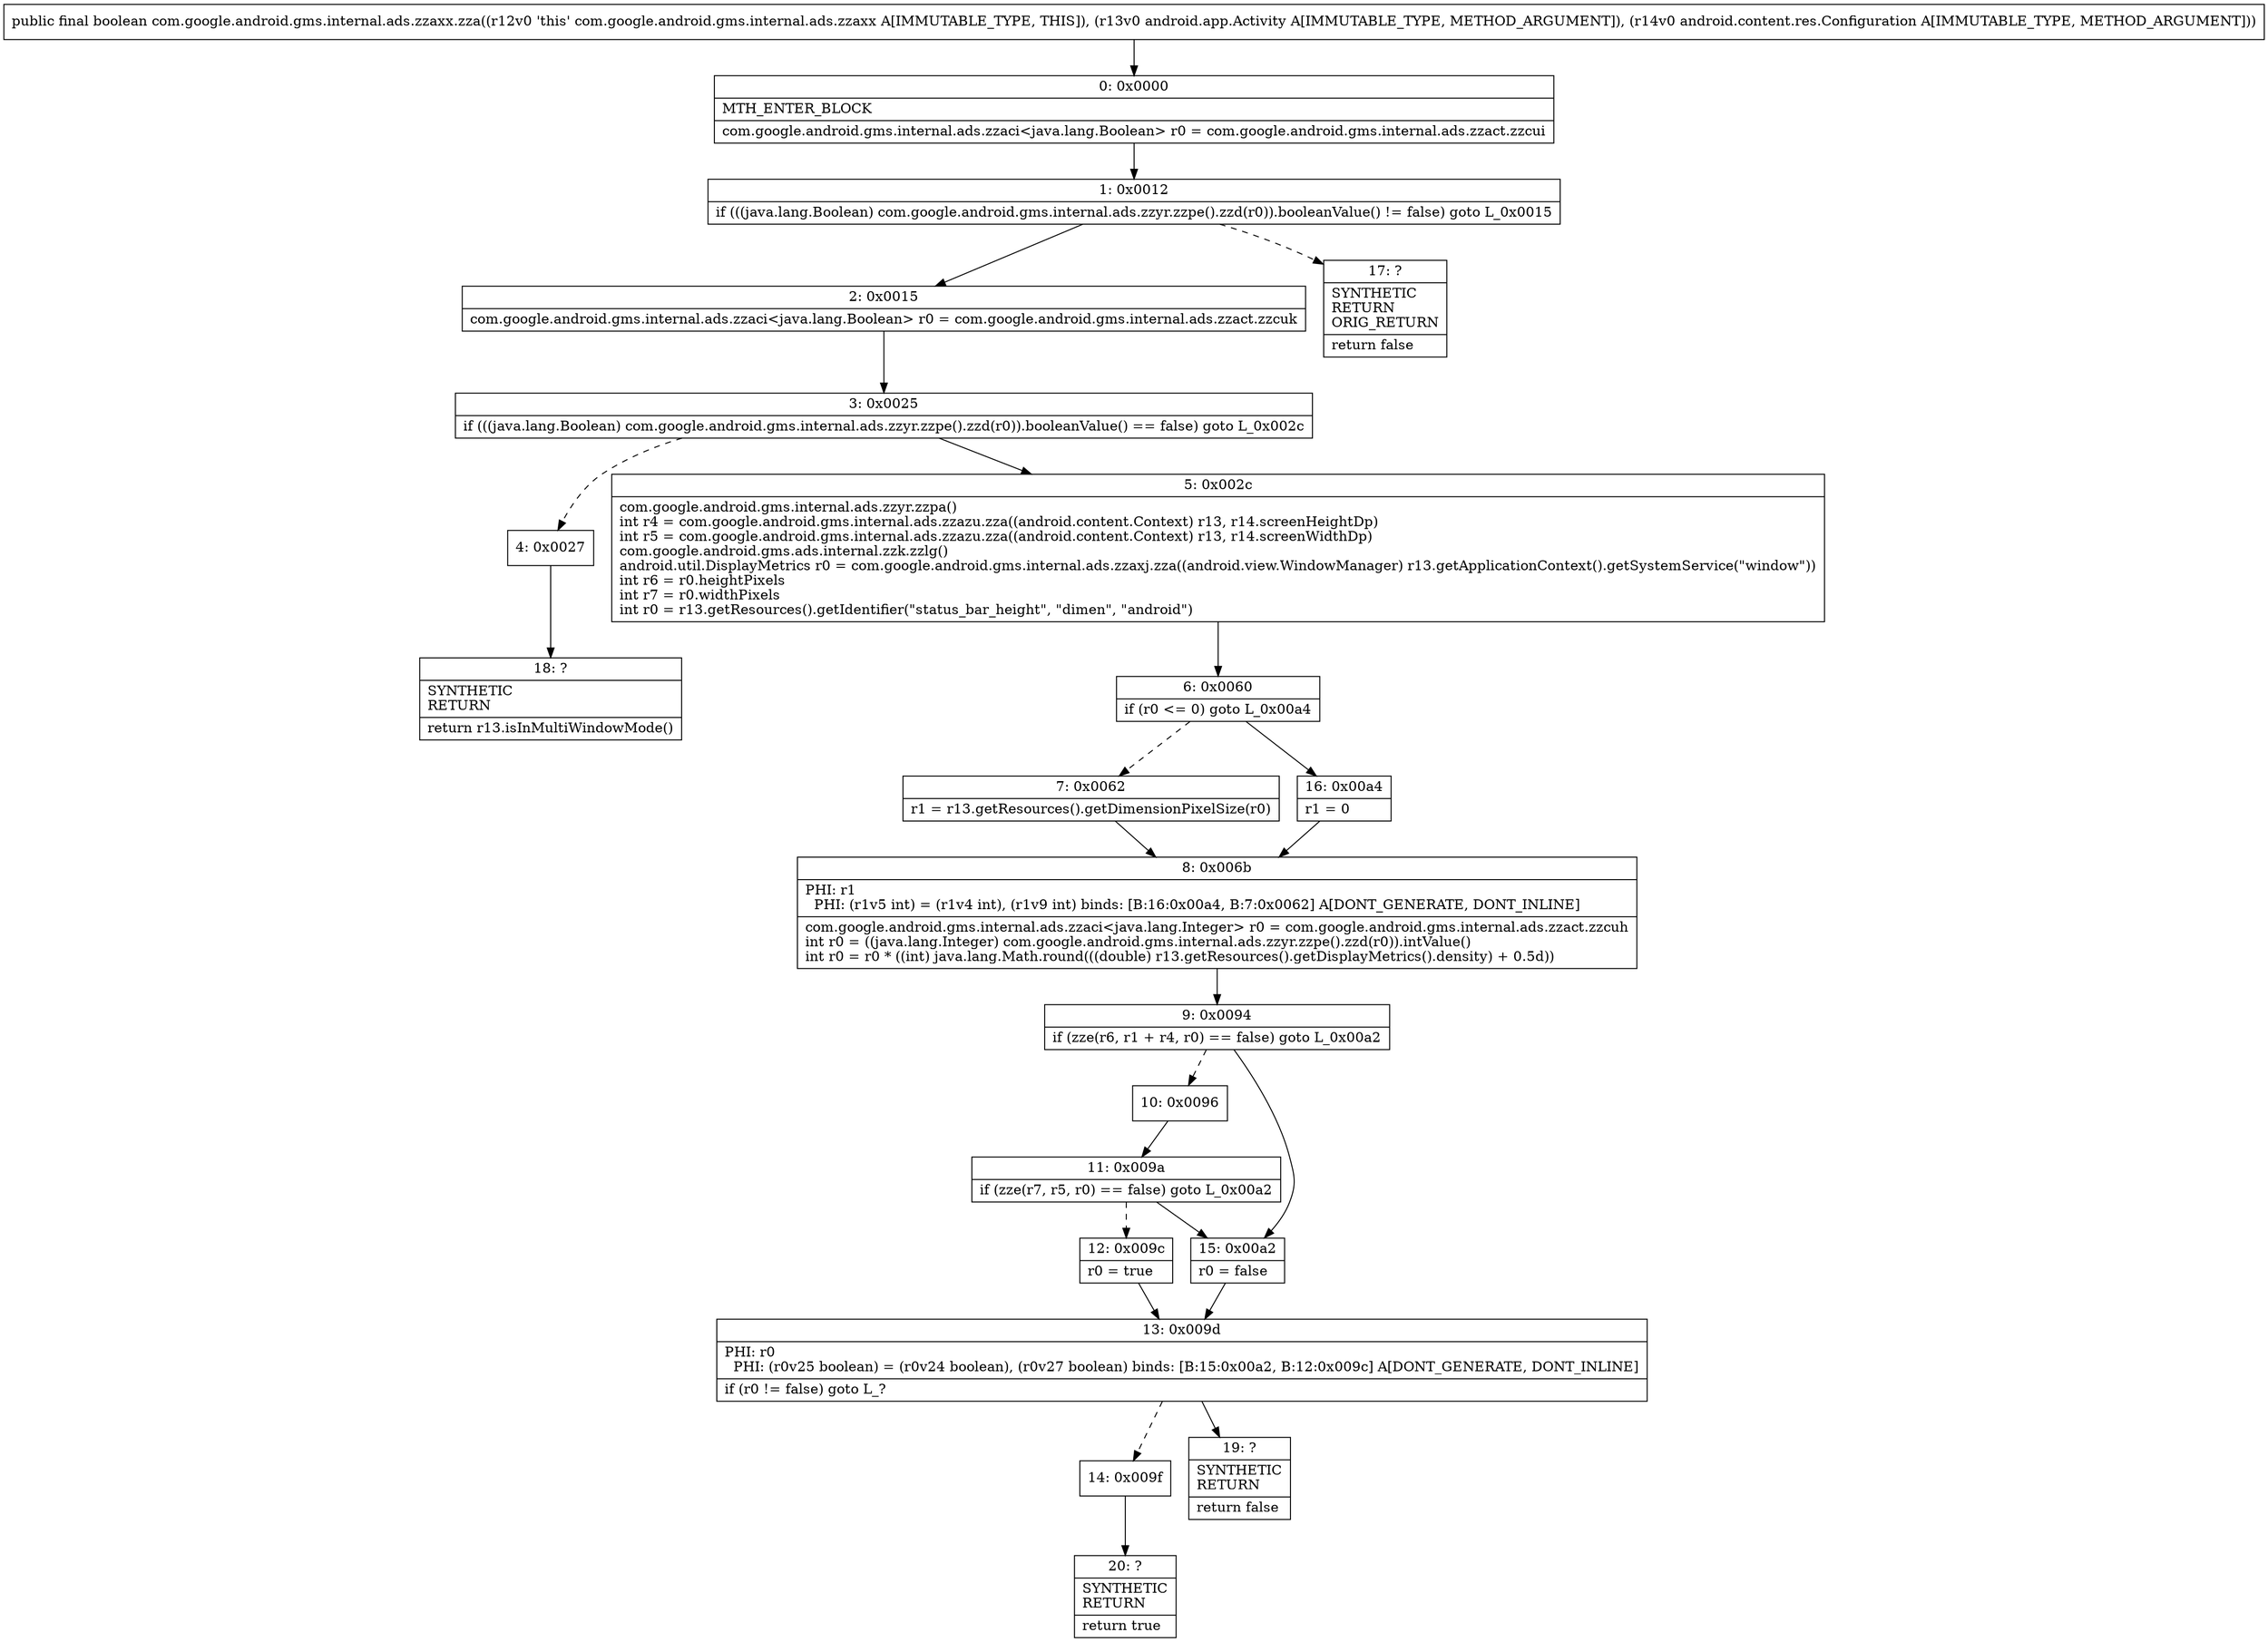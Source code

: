 digraph "CFG forcom.google.android.gms.internal.ads.zzaxx.zza(Landroid\/app\/Activity;Landroid\/content\/res\/Configuration;)Z" {
Node_0 [shape=record,label="{0\:\ 0x0000|MTH_ENTER_BLOCK\l|com.google.android.gms.internal.ads.zzaci\<java.lang.Boolean\> r0 = com.google.android.gms.internal.ads.zzact.zzcui\l}"];
Node_1 [shape=record,label="{1\:\ 0x0012|if (((java.lang.Boolean) com.google.android.gms.internal.ads.zzyr.zzpe().zzd(r0)).booleanValue() != false) goto L_0x0015\l}"];
Node_2 [shape=record,label="{2\:\ 0x0015|com.google.android.gms.internal.ads.zzaci\<java.lang.Boolean\> r0 = com.google.android.gms.internal.ads.zzact.zzcuk\l}"];
Node_3 [shape=record,label="{3\:\ 0x0025|if (((java.lang.Boolean) com.google.android.gms.internal.ads.zzyr.zzpe().zzd(r0)).booleanValue() == false) goto L_0x002c\l}"];
Node_4 [shape=record,label="{4\:\ 0x0027}"];
Node_5 [shape=record,label="{5\:\ 0x002c|com.google.android.gms.internal.ads.zzyr.zzpa()\lint r4 = com.google.android.gms.internal.ads.zzazu.zza((android.content.Context) r13, r14.screenHeightDp)\lint r5 = com.google.android.gms.internal.ads.zzazu.zza((android.content.Context) r13, r14.screenWidthDp)\lcom.google.android.gms.ads.internal.zzk.zzlg()\landroid.util.DisplayMetrics r0 = com.google.android.gms.internal.ads.zzaxj.zza((android.view.WindowManager) r13.getApplicationContext().getSystemService(\"window\"))\lint r6 = r0.heightPixels\lint r7 = r0.widthPixels\lint r0 = r13.getResources().getIdentifier(\"status_bar_height\", \"dimen\", \"android\")\l}"];
Node_6 [shape=record,label="{6\:\ 0x0060|if (r0 \<= 0) goto L_0x00a4\l}"];
Node_7 [shape=record,label="{7\:\ 0x0062|r1 = r13.getResources().getDimensionPixelSize(r0)\l}"];
Node_8 [shape=record,label="{8\:\ 0x006b|PHI: r1 \l  PHI: (r1v5 int) = (r1v4 int), (r1v9 int) binds: [B:16:0x00a4, B:7:0x0062] A[DONT_GENERATE, DONT_INLINE]\l|com.google.android.gms.internal.ads.zzaci\<java.lang.Integer\> r0 = com.google.android.gms.internal.ads.zzact.zzcuh\lint r0 = ((java.lang.Integer) com.google.android.gms.internal.ads.zzyr.zzpe().zzd(r0)).intValue()\lint r0 = r0 * ((int) java.lang.Math.round(((double) r13.getResources().getDisplayMetrics().density) + 0.5d))\l}"];
Node_9 [shape=record,label="{9\:\ 0x0094|if (zze(r6, r1 + r4, r0) == false) goto L_0x00a2\l}"];
Node_10 [shape=record,label="{10\:\ 0x0096}"];
Node_11 [shape=record,label="{11\:\ 0x009a|if (zze(r7, r5, r0) == false) goto L_0x00a2\l}"];
Node_12 [shape=record,label="{12\:\ 0x009c|r0 = true\l}"];
Node_13 [shape=record,label="{13\:\ 0x009d|PHI: r0 \l  PHI: (r0v25 boolean) = (r0v24 boolean), (r0v27 boolean) binds: [B:15:0x00a2, B:12:0x009c] A[DONT_GENERATE, DONT_INLINE]\l|if (r0 != false) goto L_?\l}"];
Node_14 [shape=record,label="{14\:\ 0x009f}"];
Node_15 [shape=record,label="{15\:\ 0x00a2|r0 = false\l}"];
Node_16 [shape=record,label="{16\:\ 0x00a4|r1 = 0\l}"];
Node_17 [shape=record,label="{17\:\ ?|SYNTHETIC\lRETURN\lORIG_RETURN\l|return false\l}"];
Node_18 [shape=record,label="{18\:\ ?|SYNTHETIC\lRETURN\l|return r13.isInMultiWindowMode()\l}"];
Node_19 [shape=record,label="{19\:\ ?|SYNTHETIC\lRETURN\l|return false\l}"];
Node_20 [shape=record,label="{20\:\ ?|SYNTHETIC\lRETURN\l|return true\l}"];
MethodNode[shape=record,label="{public final boolean com.google.android.gms.internal.ads.zzaxx.zza((r12v0 'this' com.google.android.gms.internal.ads.zzaxx A[IMMUTABLE_TYPE, THIS]), (r13v0 android.app.Activity A[IMMUTABLE_TYPE, METHOD_ARGUMENT]), (r14v0 android.content.res.Configuration A[IMMUTABLE_TYPE, METHOD_ARGUMENT])) }"];
MethodNode -> Node_0;
Node_0 -> Node_1;
Node_1 -> Node_2;
Node_1 -> Node_17[style=dashed];
Node_2 -> Node_3;
Node_3 -> Node_4[style=dashed];
Node_3 -> Node_5;
Node_4 -> Node_18;
Node_5 -> Node_6;
Node_6 -> Node_7[style=dashed];
Node_6 -> Node_16;
Node_7 -> Node_8;
Node_8 -> Node_9;
Node_9 -> Node_10[style=dashed];
Node_9 -> Node_15;
Node_10 -> Node_11;
Node_11 -> Node_12[style=dashed];
Node_11 -> Node_15;
Node_12 -> Node_13;
Node_13 -> Node_14[style=dashed];
Node_13 -> Node_19;
Node_14 -> Node_20;
Node_15 -> Node_13;
Node_16 -> Node_8;
}

